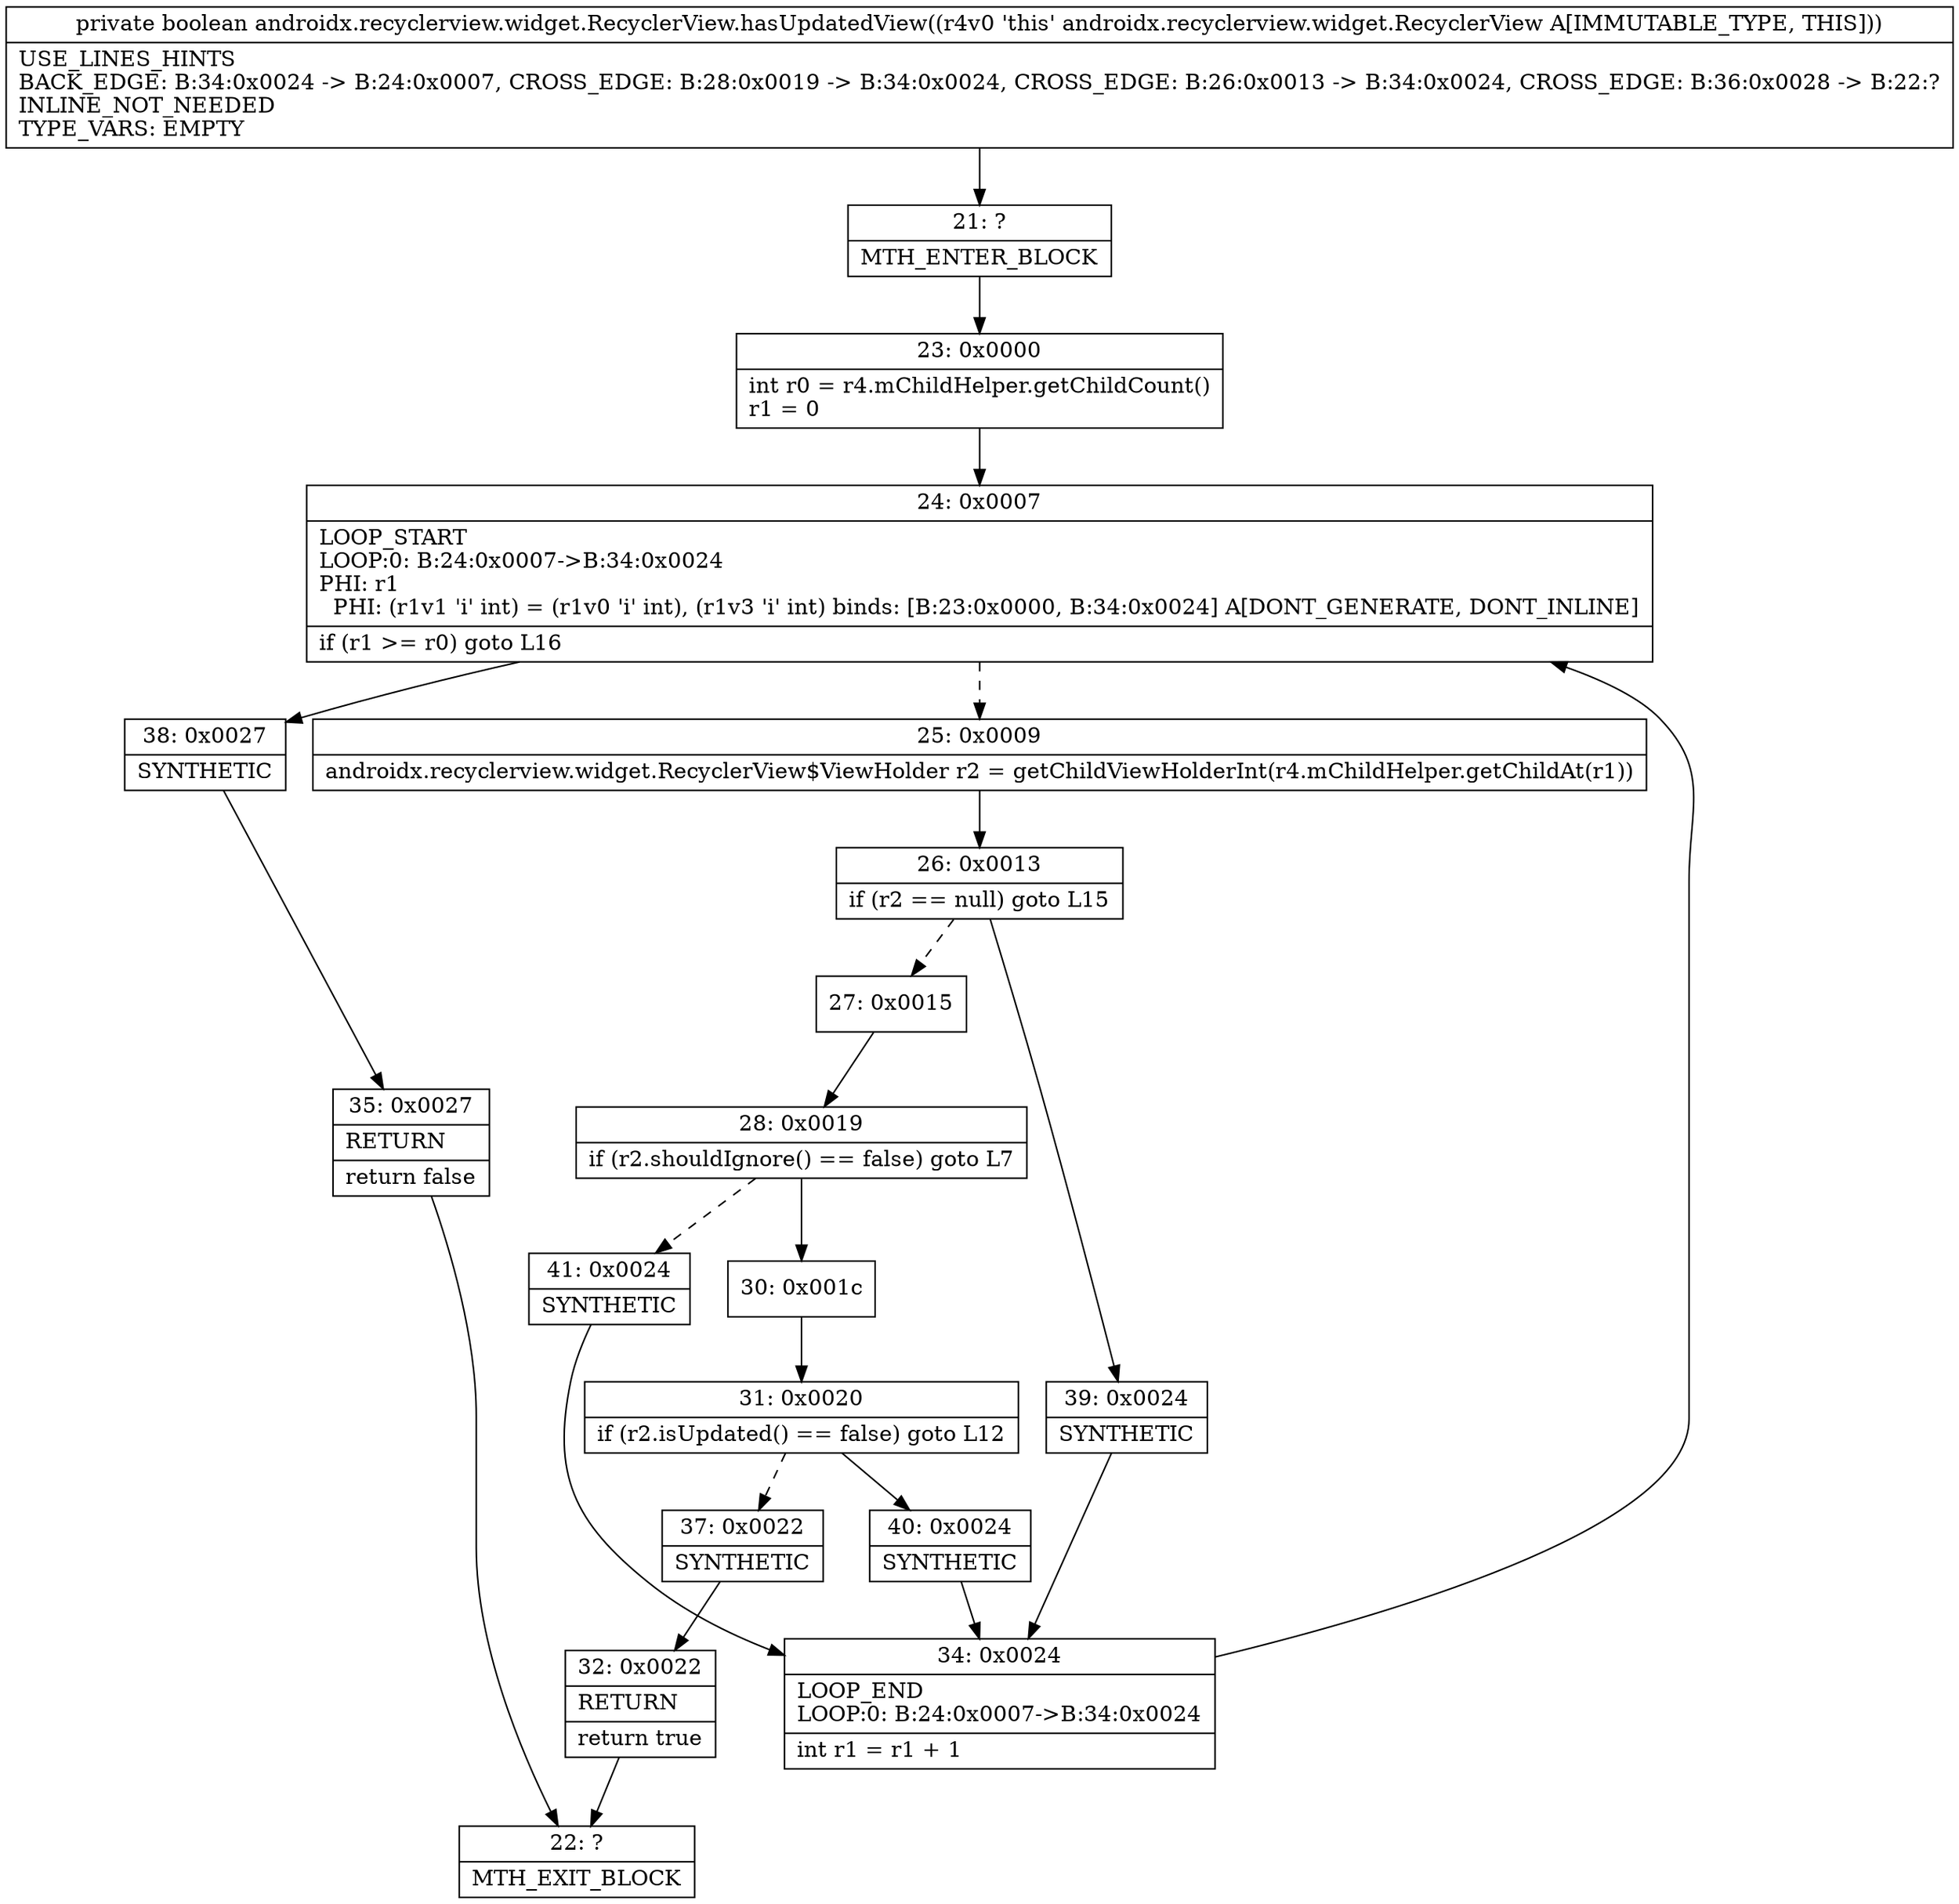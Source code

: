 digraph "CFG forandroidx.recyclerview.widget.RecyclerView.hasUpdatedView()Z" {
Node_21 [shape=record,label="{21\:\ ?|MTH_ENTER_BLOCK\l}"];
Node_23 [shape=record,label="{23\:\ 0x0000|int r0 = r4.mChildHelper.getChildCount()\lr1 = 0\l}"];
Node_24 [shape=record,label="{24\:\ 0x0007|LOOP_START\lLOOP:0: B:24:0x0007\-\>B:34:0x0024\lPHI: r1 \l  PHI: (r1v1 'i' int) = (r1v0 'i' int), (r1v3 'i' int) binds: [B:23:0x0000, B:34:0x0024] A[DONT_GENERATE, DONT_INLINE]\l|if (r1 \>= r0) goto L16\l}"];
Node_25 [shape=record,label="{25\:\ 0x0009|androidx.recyclerview.widget.RecyclerView$ViewHolder r2 = getChildViewHolderInt(r4.mChildHelper.getChildAt(r1))\l}"];
Node_26 [shape=record,label="{26\:\ 0x0013|if (r2 == null) goto L15\l}"];
Node_27 [shape=record,label="{27\:\ 0x0015}"];
Node_28 [shape=record,label="{28\:\ 0x0019|if (r2.shouldIgnore() == false) goto L7\l}"];
Node_30 [shape=record,label="{30\:\ 0x001c}"];
Node_31 [shape=record,label="{31\:\ 0x0020|if (r2.isUpdated() == false) goto L12\l}"];
Node_37 [shape=record,label="{37\:\ 0x0022|SYNTHETIC\l}"];
Node_32 [shape=record,label="{32\:\ 0x0022|RETURN\l|return true\l}"];
Node_22 [shape=record,label="{22\:\ ?|MTH_EXIT_BLOCK\l}"];
Node_40 [shape=record,label="{40\:\ 0x0024|SYNTHETIC\l}"];
Node_34 [shape=record,label="{34\:\ 0x0024|LOOP_END\lLOOP:0: B:24:0x0007\-\>B:34:0x0024\l|int r1 = r1 + 1\l}"];
Node_41 [shape=record,label="{41\:\ 0x0024|SYNTHETIC\l}"];
Node_39 [shape=record,label="{39\:\ 0x0024|SYNTHETIC\l}"];
Node_38 [shape=record,label="{38\:\ 0x0027|SYNTHETIC\l}"];
Node_35 [shape=record,label="{35\:\ 0x0027|RETURN\l|return false\l}"];
MethodNode[shape=record,label="{private boolean androidx.recyclerview.widget.RecyclerView.hasUpdatedView((r4v0 'this' androidx.recyclerview.widget.RecyclerView A[IMMUTABLE_TYPE, THIS]))  | USE_LINES_HINTS\lBACK_EDGE: B:34:0x0024 \-\> B:24:0x0007, CROSS_EDGE: B:28:0x0019 \-\> B:34:0x0024, CROSS_EDGE: B:26:0x0013 \-\> B:34:0x0024, CROSS_EDGE: B:36:0x0028 \-\> B:22:?\lINLINE_NOT_NEEDED\lTYPE_VARS: EMPTY\l}"];
MethodNode -> Node_21;Node_21 -> Node_23;
Node_23 -> Node_24;
Node_24 -> Node_25[style=dashed];
Node_24 -> Node_38;
Node_25 -> Node_26;
Node_26 -> Node_27[style=dashed];
Node_26 -> Node_39;
Node_27 -> Node_28;
Node_28 -> Node_30;
Node_28 -> Node_41[style=dashed];
Node_30 -> Node_31;
Node_31 -> Node_37[style=dashed];
Node_31 -> Node_40;
Node_37 -> Node_32;
Node_32 -> Node_22;
Node_40 -> Node_34;
Node_34 -> Node_24;
Node_41 -> Node_34;
Node_39 -> Node_34;
Node_38 -> Node_35;
Node_35 -> Node_22;
}


